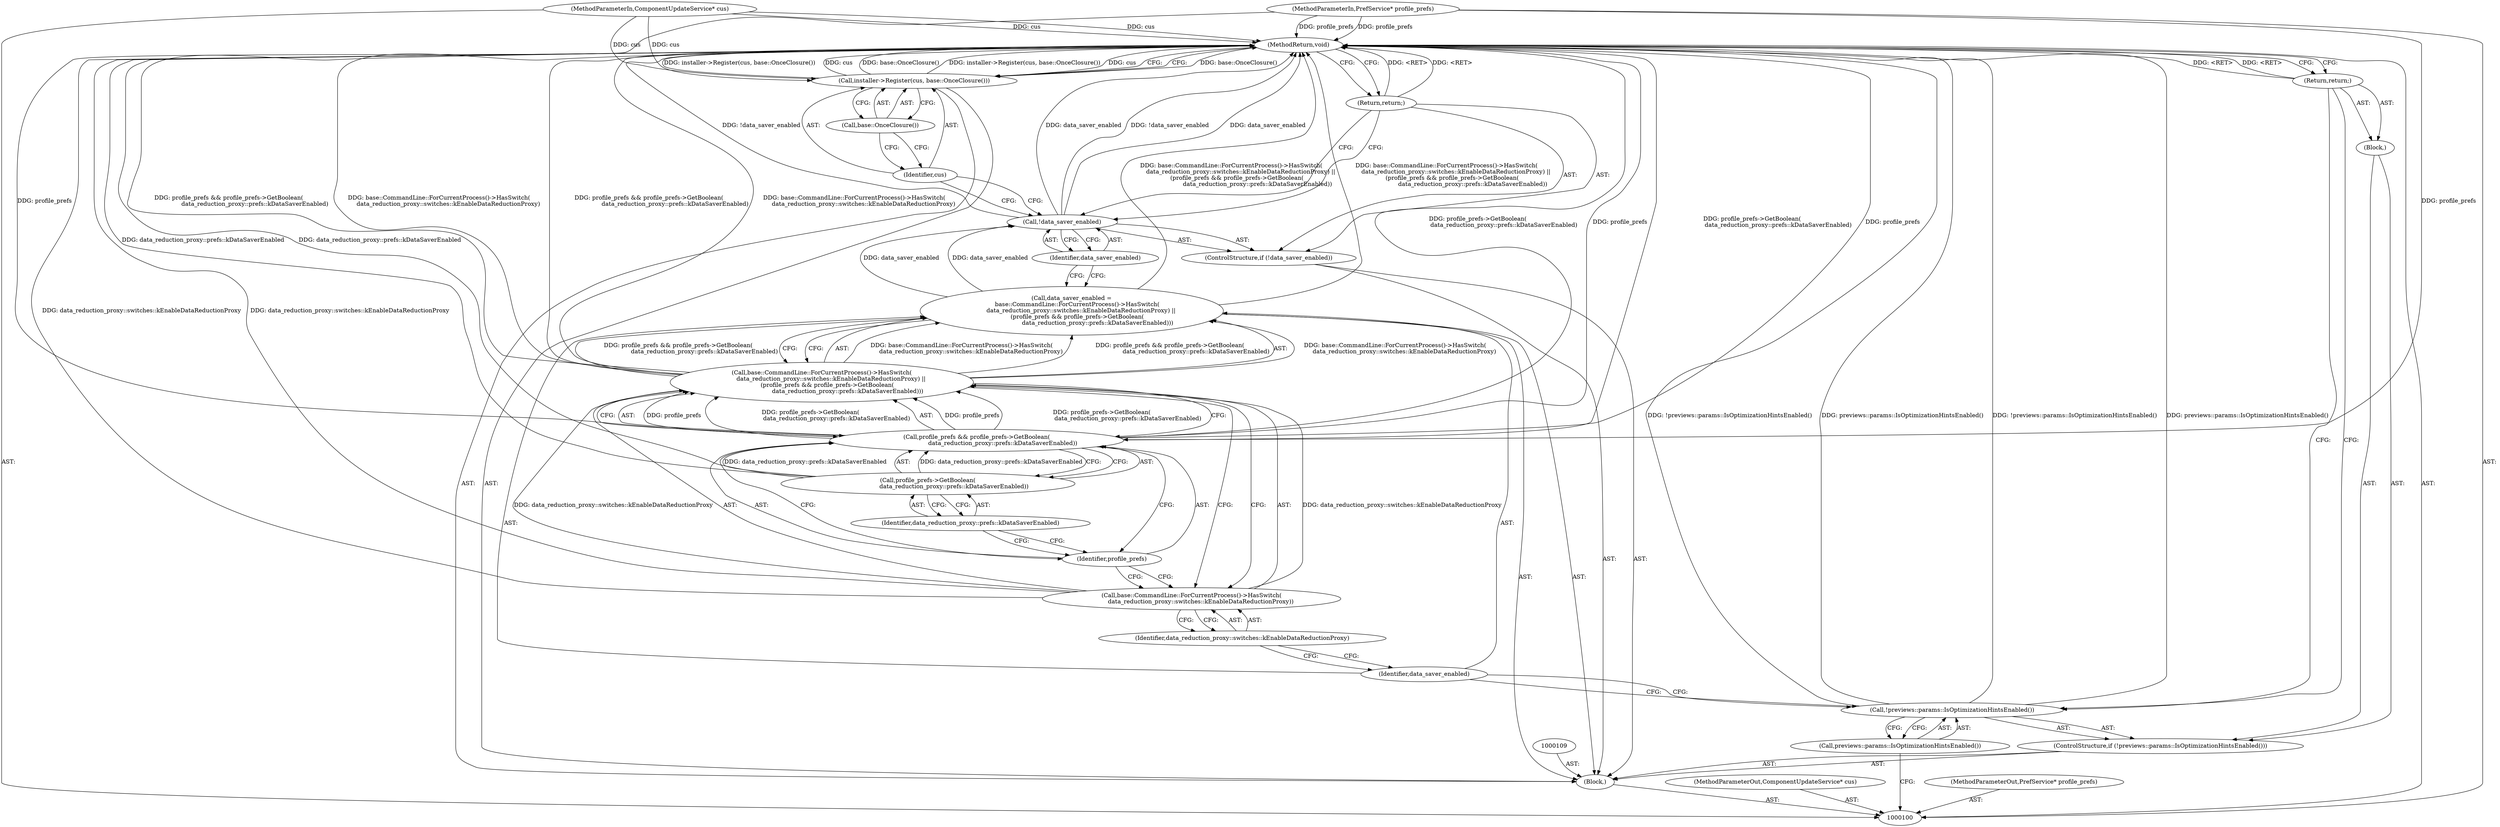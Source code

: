 digraph "1_Chrome_c995d4fe5e96f4d6d4a88b7867279b08e72d2579_0" {
"1000126" [label="(MethodReturn,void)"];
"1000101" [label="(MethodParameterIn,ComponentUpdateService* cus)"];
"1000171" [label="(MethodParameterOut,ComponentUpdateService* cus)"];
"1000117" [label="(Call,profile_prefs->GetBoolean(\n                            data_reduction_proxy::prefs::kDataSaverEnabled))"];
"1000115" [label="(Call,profile_prefs && profile_prefs->GetBoolean(\n                            data_reduction_proxy::prefs::kDataSaverEnabled))"];
"1000116" [label="(Identifier,profile_prefs)"];
"1000118" [label="(Identifier,data_reduction_proxy::prefs::kDataSaverEnabled)"];
"1000119" [label="(ControlStructure,if (!data_saver_enabled))"];
"1000120" [label="(Call,!data_saver_enabled)"];
"1000121" [label="(Identifier,data_saver_enabled)"];
"1000122" [label="(Return,return;)"];
"1000124" [label="(Identifier,cus)"];
"1000125" [label="(Call,base::OnceClosure())"];
"1000123" [label="(Call,installer->Register(cus, base::OnceClosure()))"];
"1000102" [label="(MethodParameterIn,PrefService* profile_prefs)"];
"1000172" [label="(MethodParameterOut,PrefService* profile_prefs)"];
"1000103" [label="(Block,)"];
"1000104" [label="(ControlStructure,if (!previews::params::IsOptimizationHintsEnabled()))"];
"1000107" [label="(Block,)"];
"1000105" [label="(Call,!previews::params::IsOptimizationHintsEnabled())"];
"1000106" [label="(Call,previews::params::IsOptimizationHintsEnabled())"];
"1000108" [label="(Return,return;)"];
"1000110" [label="(Call,data_saver_enabled =\n      base::CommandLine::ForCurrentProcess()->HasSwitch(\n          data_reduction_proxy::switches::kEnableDataReductionProxy) ||\n      (profile_prefs && profile_prefs->GetBoolean(\n                            data_reduction_proxy::prefs::kDataSaverEnabled)))"];
"1000111" [label="(Identifier,data_saver_enabled)"];
"1000112" [label="(Call,base::CommandLine::ForCurrentProcess()->HasSwitch(\n          data_reduction_proxy::switches::kEnableDataReductionProxy) ||\n      (profile_prefs && profile_prefs->GetBoolean(\n                            data_reduction_proxy::prefs::kDataSaverEnabled)))"];
"1000113" [label="(Call,base::CommandLine::ForCurrentProcess()->HasSwitch(\n          data_reduction_proxy::switches::kEnableDataReductionProxy))"];
"1000114" [label="(Identifier,data_reduction_proxy::switches::kEnableDataReductionProxy)"];
"1000126" -> "1000100"  [label="AST: "];
"1000126" -> "1000108"  [label="CFG: "];
"1000126" -> "1000122"  [label="CFG: "];
"1000126" -> "1000123"  [label="CFG: "];
"1000122" -> "1000126"  [label="DDG: <RET>"];
"1000108" -> "1000126"  [label="DDG: <RET>"];
"1000115" -> "1000126"  [label="DDG: profile_prefs->GetBoolean(\n                            data_reduction_proxy::prefs::kDataSaverEnabled)"];
"1000115" -> "1000126"  [label="DDG: profile_prefs"];
"1000123" -> "1000126"  [label="DDG: base::OnceClosure()"];
"1000123" -> "1000126"  [label="DDG: installer->Register(cus, base::OnceClosure())"];
"1000123" -> "1000126"  [label="DDG: cus"];
"1000105" -> "1000126"  [label="DDG: !previews::params::IsOptimizationHintsEnabled()"];
"1000105" -> "1000126"  [label="DDG: previews::params::IsOptimizationHintsEnabled()"];
"1000113" -> "1000126"  [label="DDG: data_reduction_proxy::switches::kEnableDataReductionProxy"];
"1000117" -> "1000126"  [label="DDG: data_reduction_proxy::prefs::kDataSaverEnabled"];
"1000112" -> "1000126"  [label="DDG: profile_prefs && profile_prefs->GetBoolean(\n                            data_reduction_proxy::prefs::kDataSaverEnabled)"];
"1000112" -> "1000126"  [label="DDG: base::CommandLine::ForCurrentProcess()->HasSwitch(\n          data_reduction_proxy::switches::kEnableDataReductionProxy)"];
"1000120" -> "1000126"  [label="DDG: data_saver_enabled"];
"1000120" -> "1000126"  [label="DDG: !data_saver_enabled"];
"1000102" -> "1000126"  [label="DDG: profile_prefs"];
"1000110" -> "1000126"  [label="DDG: base::CommandLine::ForCurrentProcess()->HasSwitch(\n          data_reduction_proxy::switches::kEnableDataReductionProxy) ||\n      (profile_prefs && profile_prefs->GetBoolean(\n                            data_reduction_proxy::prefs::kDataSaverEnabled))"];
"1000101" -> "1000126"  [label="DDG: cus"];
"1000101" -> "1000100"  [label="AST: "];
"1000101" -> "1000126"  [label="DDG: cus"];
"1000101" -> "1000123"  [label="DDG: cus"];
"1000171" -> "1000100"  [label="AST: "];
"1000117" -> "1000115"  [label="AST: "];
"1000117" -> "1000118"  [label="CFG: "];
"1000118" -> "1000117"  [label="AST: "];
"1000115" -> "1000117"  [label="CFG: "];
"1000117" -> "1000126"  [label="DDG: data_reduction_proxy::prefs::kDataSaverEnabled"];
"1000117" -> "1000115"  [label="DDG: data_reduction_proxy::prefs::kDataSaverEnabled"];
"1000115" -> "1000112"  [label="AST: "];
"1000115" -> "1000116"  [label="CFG: "];
"1000115" -> "1000117"  [label="CFG: "];
"1000116" -> "1000115"  [label="AST: "];
"1000117" -> "1000115"  [label="AST: "];
"1000112" -> "1000115"  [label="CFG: "];
"1000115" -> "1000126"  [label="DDG: profile_prefs->GetBoolean(\n                            data_reduction_proxy::prefs::kDataSaverEnabled)"];
"1000115" -> "1000126"  [label="DDG: profile_prefs"];
"1000115" -> "1000112"  [label="DDG: profile_prefs"];
"1000115" -> "1000112"  [label="DDG: profile_prefs->GetBoolean(\n                            data_reduction_proxy::prefs::kDataSaverEnabled)"];
"1000102" -> "1000115"  [label="DDG: profile_prefs"];
"1000117" -> "1000115"  [label="DDG: data_reduction_proxy::prefs::kDataSaverEnabled"];
"1000116" -> "1000115"  [label="AST: "];
"1000116" -> "1000113"  [label="CFG: "];
"1000118" -> "1000116"  [label="CFG: "];
"1000115" -> "1000116"  [label="CFG: "];
"1000118" -> "1000117"  [label="AST: "];
"1000118" -> "1000116"  [label="CFG: "];
"1000117" -> "1000118"  [label="CFG: "];
"1000119" -> "1000103"  [label="AST: "];
"1000120" -> "1000119"  [label="AST: "];
"1000122" -> "1000119"  [label="AST: "];
"1000120" -> "1000119"  [label="AST: "];
"1000120" -> "1000121"  [label="CFG: "];
"1000121" -> "1000120"  [label="AST: "];
"1000122" -> "1000120"  [label="CFG: "];
"1000124" -> "1000120"  [label="CFG: "];
"1000120" -> "1000126"  [label="DDG: data_saver_enabled"];
"1000120" -> "1000126"  [label="DDG: !data_saver_enabled"];
"1000110" -> "1000120"  [label="DDG: data_saver_enabled"];
"1000121" -> "1000120"  [label="AST: "];
"1000121" -> "1000110"  [label="CFG: "];
"1000120" -> "1000121"  [label="CFG: "];
"1000122" -> "1000119"  [label="AST: "];
"1000122" -> "1000120"  [label="CFG: "];
"1000126" -> "1000122"  [label="CFG: "];
"1000122" -> "1000126"  [label="DDG: <RET>"];
"1000124" -> "1000123"  [label="AST: "];
"1000124" -> "1000120"  [label="CFG: "];
"1000125" -> "1000124"  [label="CFG: "];
"1000125" -> "1000123"  [label="AST: "];
"1000125" -> "1000124"  [label="CFG: "];
"1000123" -> "1000125"  [label="CFG: "];
"1000123" -> "1000103"  [label="AST: "];
"1000123" -> "1000125"  [label="CFG: "];
"1000124" -> "1000123"  [label="AST: "];
"1000125" -> "1000123"  [label="AST: "];
"1000126" -> "1000123"  [label="CFG: "];
"1000123" -> "1000126"  [label="DDG: base::OnceClosure()"];
"1000123" -> "1000126"  [label="DDG: installer->Register(cus, base::OnceClosure())"];
"1000123" -> "1000126"  [label="DDG: cus"];
"1000101" -> "1000123"  [label="DDG: cus"];
"1000102" -> "1000100"  [label="AST: "];
"1000102" -> "1000126"  [label="DDG: profile_prefs"];
"1000102" -> "1000115"  [label="DDG: profile_prefs"];
"1000172" -> "1000100"  [label="AST: "];
"1000103" -> "1000100"  [label="AST: "];
"1000104" -> "1000103"  [label="AST: "];
"1000109" -> "1000103"  [label="AST: "];
"1000110" -> "1000103"  [label="AST: "];
"1000119" -> "1000103"  [label="AST: "];
"1000123" -> "1000103"  [label="AST: "];
"1000104" -> "1000103"  [label="AST: "];
"1000105" -> "1000104"  [label="AST: "];
"1000107" -> "1000104"  [label="AST: "];
"1000107" -> "1000104"  [label="AST: "];
"1000108" -> "1000107"  [label="AST: "];
"1000105" -> "1000104"  [label="AST: "];
"1000105" -> "1000106"  [label="CFG: "];
"1000106" -> "1000105"  [label="AST: "];
"1000108" -> "1000105"  [label="CFG: "];
"1000111" -> "1000105"  [label="CFG: "];
"1000105" -> "1000126"  [label="DDG: !previews::params::IsOptimizationHintsEnabled()"];
"1000105" -> "1000126"  [label="DDG: previews::params::IsOptimizationHintsEnabled()"];
"1000106" -> "1000105"  [label="AST: "];
"1000106" -> "1000100"  [label="CFG: "];
"1000105" -> "1000106"  [label="CFG: "];
"1000108" -> "1000107"  [label="AST: "];
"1000108" -> "1000105"  [label="CFG: "];
"1000126" -> "1000108"  [label="CFG: "];
"1000108" -> "1000126"  [label="DDG: <RET>"];
"1000110" -> "1000103"  [label="AST: "];
"1000110" -> "1000112"  [label="CFG: "];
"1000111" -> "1000110"  [label="AST: "];
"1000112" -> "1000110"  [label="AST: "];
"1000121" -> "1000110"  [label="CFG: "];
"1000110" -> "1000126"  [label="DDG: base::CommandLine::ForCurrentProcess()->HasSwitch(\n          data_reduction_proxy::switches::kEnableDataReductionProxy) ||\n      (profile_prefs && profile_prefs->GetBoolean(\n                            data_reduction_proxy::prefs::kDataSaverEnabled))"];
"1000112" -> "1000110"  [label="DDG: base::CommandLine::ForCurrentProcess()->HasSwitch(\n          data_reduction_proxy::switches::kEnableDataReductionProxy)"];
"1000112" -> "1000110"  [label="DDG: profile_prefs && profile_prefs->GetBoolean(\n                            data_reduction_proxy::prefs::kDataSaverEnabled)"];
"1000110" -> "1000120"  [label="DDG: data_saver_enabled"];
"1000111" -> "1000110"  [label="AST: "];
"1000111" -> "1000105"  [label="CFG: "];
"1000114" -> "1000111"  [label="CFG: "];
"1000112" -> "1000110"  [label="AST: "];
"1000112" -> "1000113"  [label="CFG: "];
"1000112" -> "1000115"  [label="CFG: "];
"1000113" -> "1000112"  [label="AST: "];
"1000115" -> "1000112"  [label="AST: "];
"1000110" -> "1000112"  [label="CFG: "];
"1000112" -> "1000126"  [label="DDG: profile_prefs && profile_prefs->GetBoolean(\n                            data_reduction_proxy::prefs::kDataSaverEnabled)"];
"1000112" -> "1000126"  [label="DDG: base::CommandLine::ForCurrentProcess()->HasSwitch(\n          data_reduction_proxy::switches::kEnableDataReductionProxy)"];
"1000112" -> "1000110"  [label="DDG: base::CommandLine::ForCurrentProcess()->HasSwitch(\n          data_reduction_proxy::switches::kEnableDataReductionProxy)"];
"1000112" -> "1000110"  [label="DDG: profile_prefs && profile_prefs->GetBoolean(\n                            data_reduction_proxy::prefs::kDataSaverEnabled)"];
"1000113" -> "1000112"  [label="DDG: data_reduction_proxy::switches::kEnableDataReductionProxy"];
"1000115" -> "1000112"  [label="DDG: profile_prefs"];
"1000115" -> "1000112"  [label="DDG: profile_prefs->GetBoolean(\n                            data_reduction_proxy::prefs::kDataSaverEnabled)"];
"1000113" -> "1000112"  [label="AST: "];
"1000113" -> "1000114"  [label="CFG: "];
"1000114" -> "1000113"  [label="AST: "];
"1000116" -> "1000113"  [label="CFG: "];
"1000112" -> "1000113"  [label="CFG: "];
"1000113" -> "1000126"  [label="DDG: data_reduction_proxy::switches::kEnableDataReductionProxy"];
"1000113" -> "1000112"  [label="DDG: data_reduction_proxy::switches::kEnableDataReductionProxy"];
"1000114" -> "1000113"  [label="AST: "];
"1000114" -> "1000111"  [label="CFG: "];
"1000113" -> "1000114"  [label="CFG: "];
}
